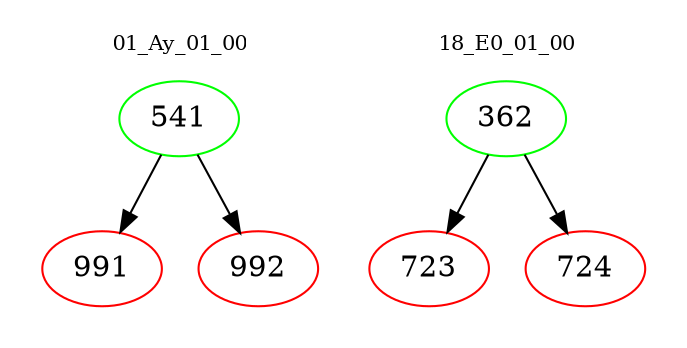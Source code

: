 digraph{
subgraph cluster_0 {
color = white
label = "01_Ay_01_00";
fontsize=10;
T0_541 [label="541", color="green"]
T0_541 -> T0_991 [color="black"]
T0_991 [label="991", color="red"]
T0_541 -> T0_992 [color="black"]
T0_992 [label="992", color="red"]
}
subgraph cluster_1 {
color = white
label = "18_E0_01_00";
fontsize=10;
T1_362 [label="362", color="green"]
T1_362 -> T1_723 [color="black"]
T1_723 [label="723", color="red"]
T1_362 -> T1_724 [color="black"]
T1_724 [label="724", color="red"]
}
}
